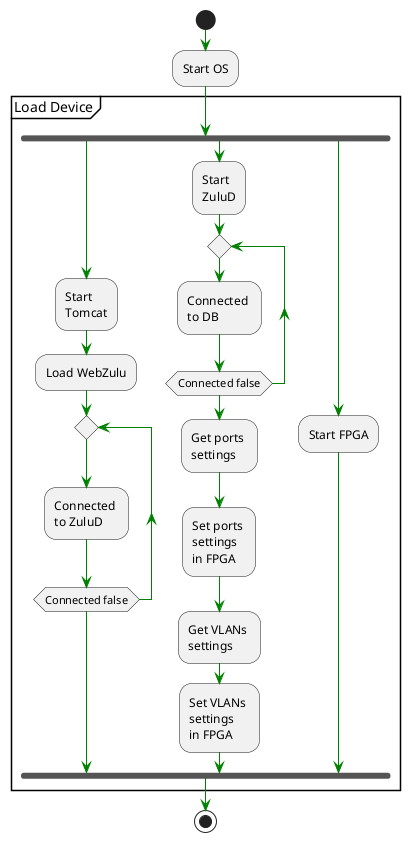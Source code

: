 @startuml
skinparam activity {
    ArrowColor green
}

start
:Start OS;

partition "Load Device" {
    fork
        :Start \nTomcat;
        :Load WebZulu;
        repeat
            :Connected \nto ZuluD;
        repeat while (Connected false)
    
    fork again
        :Start \nZuluD;
        repeat
            :Connected \nto DB;
        repeat while (Connected false)
            :Get ports \nsettings;
            :Set ports \nsettings \nin FPGA;
            :Get VLANs \nsettings;
            :Set VLANs \nsettings \nin FPGA;

    fork again
        :Start FPGA;
    
    end fork
}

stop
@enduml